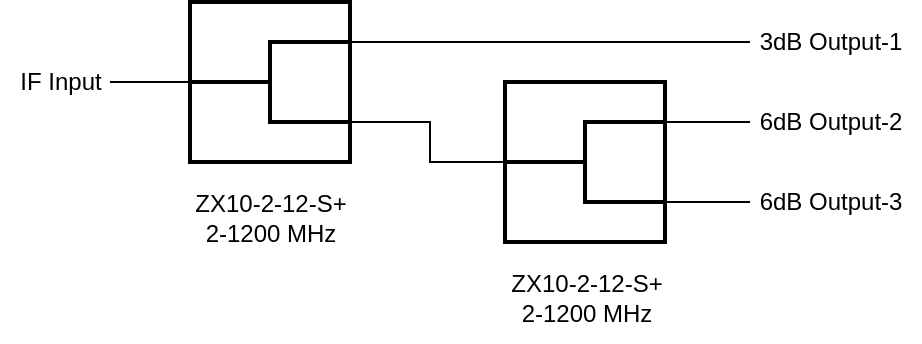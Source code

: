 <mxfile version="23.0.2" type="device">
  <diagram name="Page-1" id="U3JhB84-tYW4quwg31CV">
    <mxGraphModel dx="579" dy="399" grid="1" gridSize="5" guides="1" tooltips="1" connect="1" arrows="1" fold="1" page="1" pageScale="1" pageWidth="850" pageHeight="1100" math="0" shadow="0">
      <root>
        <mxCell id="0" />
        <mxCell id="1" parent="0" />
        <mxCell id="VKc_iR-D8BslxfYYdiBb-1" value="" style="rounded=0;whiteSpace=wrap;html=1;strokeWidth=2;" vertex="1" parent="1">
          <mxGeometry x="200" y="200" width="80" height="80" as="geometry" />
        </mxCell>
        <mxCell id="VKc_iR-D8BslxfYYdiBb-2" value="" style="endArrow=none;html=1;rounded=0;strokeWidth=2;" edge="1" parent="1">
          <mxGeometry width="50" height="50" relative="1" as="geometry">
            <mxPoint x="200" y="240" as="sourcePoint" />
            <mxPoint x="240" y="240" as="targetPoint" />
            <Array as="points">
              <mxPoint x="240" y="240" />
            </Array>
          </mxGeometry>
        </mxCell>
        <mxCell id="VKc_iR-D8BslxfYYdiBb-6" value="" style="endArrow=none;html=1;rounded=0;exitX=1;exitY=0.25;exitDx=0;exitDy=0;strokeWidth=2;" edge="1" parent="1" source="VKc_iR-D8BslxfYYdiBb-1">
          <mxGeometry width="50" height="50" relative="1" as="geometry">
            <mxPoint x="270" y="210" as="sourcePoint" />
            <mxPoint x="240" y="240" as="targetPoint" />
            <Array as="points">
              <mxPoint x="240" y="220" />
            </Array>
          </mxGeometry>
        </mxCell>
        <mxCell id="VKc_iR-D8BslxfYYdiBb-8" value="" style="endArrow=none;html=1;rounded=0;exitX=1;exitY=0.75;exitDx=0;exitDy=0;strokeWidth=2;" edge="1" parent="1" source="VKc_iR-D8BslxfYYdiBb-1">
          <mxGeometry width="50" height="50" relative="1" as="geometry">
            <mxPoint x="240" y="260" as="sourcePoint" />
            <mxPoint x="240" y="240" as="targetPoint" />
            <Array as="points">
              <mxPoint x="240" y="260" />
            </Array>
          </mxGeometry>
        </mxCell>
        <mxCell id="VKc_iR-D8BslxfYYdiBb-17" value="" style="rounded=0;whiteSpace=wrap;html=1;strokeWidth=2;" vertex="1" parent="1">
          <mxGeometry x="357.5" y="240" width="80" height="80" as="geometry" />
        </mxCell>
        <mxCell id="VKc_iR-D8BslxfYYdiBb-18" value="" style="endArrow=none;html=1;rounded=0;strokeWidth=2;" edge="1" parent="1">
          <mxGeometry width="50" height="50" relative="1" as="geometry">
            <mxPoint x="357.5" y="280" as="sourcePoint" />
            <mxPoint x="397.5" y="280" as="targetPoint" />
            <Array as="points">
              <mxPoint x="397.5" y="280" />
            </Array>
          </mxGeometry>
        </mxCell>
        <mxCell id="VKc_iR-D8BslxfYYdiBb-19" value="" style="endArrow=none;html=1;rounded=0;exitX=1;exitY=0.25;exitDx=0;exitDy=0;strokeWidth=2;" edge="1" source="VKc_iR-D8BslxfYYdiBb-17" parent="1">
          <mxGeometry width="50" height="50" relative="1" as="geometry">
            <mxPoint x="427.5" y="250" as="sourcePoint" />
            <mxPoint x="397.5" y="280" as="targetPoint" />
            <Array as="points">
              <mxPoint x="397.5" y="260" />
            </Array>
          </mxGeometry>
        </mxCell>
        <mxCell id="VKc_iR-D8BslxfYYdiBb-20" value="" style="endArrow=none;html=1;rounded=0;exitX=1;exitY=0.75;exitDx=0;exitDy=0;strokeWidth=2;" edge="1" source="VKc_iR-D8BslxfYYdiBb-17" parent="1">
          <mxGeometry width="50" height="50" relative="1" as="geometry">
            <mxPoint x="397.5" y="300" as="sourcePoint" />
            <mxPoint x="397.5" y="280" as="targetPoint" />
            <Array as="points">
              <mxPoint x="397.5" y="300" />
            </Array>
          </mxGeometry>
        </mxCell>
        <mxCell id="VKc_iR-D8BslxfYYdiBb-24" value="" style="endArrow=none;html=1;rounded=0;exitX=1;exitY=0.25;exitDx=0;exitDy=0;" edge="1" parent="1" source="VKc_iR-D8BslxfYYdiBb-1">
          <mxGeometry width="50" height="50" relative="1" as="geometry">
            <mxPoint x="350" y="280" as="sourcePoint" />
            <mxPoint x="480" y="220" as="targetPoint" />
          </mxGeometry>
        </mxCell>
        <mxCell id="VKc_iR-D8BslxfYYdiBb-25" value="" style="endArrow=none;html=1;rounded=0;exitX=1;exitY=0.75;exitDx=0;exitDy=0;entryX=0;entryY=0.5;entryDx=0;entryDy=0;" edge="1" parent="1" source="VKc_iR-D8BslxfYYdiBb-1" target="VKc_iR-D8BslxfYYdiBb-17">
          <mxGeometry width="50" height="50" relative="1" as="geometry">
            <mxPoint x="350" y="280" as="sourcePoint" />
            <mxPoint x="400" y="230" as="targetPoint" />
            <Array as="points">
              <mxPoint x="320" y="260" />
              <mxPoint x="320" y="280" />
            </Array>
          </mxGeometry>
        </mxCell>
        <mxCell id="VKc_iR-D8BslxfYYdiBb-26" value="" style="endArrow=none;html=1;rounded=0;exitX=1;exitY=0.25;exitDx=0;exitDy=0;entryX=0.056;entryY=0.5;entryDx=0;entryDy=0;entryPerimeter=0;" edge="1" parent="1" source="VKc_iR-D8BslxfYYdiBb-17" target="VKc_iR-D8BslxfYYdiBb-31">
          <mxGeometry width="50" height="50" relative="1" as="geometry">
            <mxPoint x="387.5" y="280" as="sourcePoint" />
            <mxPoint x="477.5" y="260" as="targetPoint" />
          </mxGeometry>
        </mxCell>
        <mxCell id="VKc_iR-D8BslxfYYdiBb-27" value="" style="endArrow=none;html=1;rounded=0;entryX=0.056;entryY=0.5;entryDx=0;entryDy=0;entryPerimeter=0;" edge="1" parent="1" target="VKc_iR-D8BslxfYYdiBb-32">
          <mxGeometry width="50" height="50" relative="1" as="geometry">
            <mxPoint x="437.5" y="300" as="sourcePoint" />
            <mxPoint x="477.5" y="300" as="targetPoint" />
          </mxGeometry>
        </mxCell>
        <mxCell id="VKc_iR-D8BslxfYYdiBb-28" value="" style="endArrow=none;html=1;rounded=0;entryX=0;entryY=0.5;entryDx=0;entryDy=0;" edge="1" parent="1" target="VKc_iR-D8BslxfYYdiBb-1">
          <mxGeometry width="50" height="50" relative="1" as="geometry">
            <mxPoint x="160" y="240" as="sourcePoint" />
            <mxPoint x="400" y="230" as="targetPoint" />
          </mxGeometry>
        </mxCell>
        <mxCell id="VKc_iR-D8BslxfYYdiBb-29" value="3dB Output-1" style="text;html=1;align=center;verticalAlign=middle;resizable=0;points=[];autosize=1;strokeColor=none;fillColor=none;" vertex="1" parent="1">
          <mxGeometry x="475" y="205" width="90" height="30" as="geometry" />
        </mxCell>
        <mxCell id="VKc_iR-D8BslxfYYdiBb-31" value="6dB Output-2" style="text;html=1;align=center;verticalAlign=middle;resizable=0;points=[];autosize=1;strokeColor=none;fillColor=none;" vertex="1" parent="1">
          <mxGeometry x="475" y="245" width="90" height="30" as="geometry" />
        </mxCell>
        <mxCell id="VKc_iR-D8BslxfYYdiBb-32" value="6dB Output-3" style="text;html=1;align=center;verticalAlign=middle;resizable=0;points=[];autosize=1;strokeColor=none;fillColor=none;" vertex="1" parent="1">
          <mxGeometry x="475" y="285" width="90" height="30" as="geometry" />
        </mxCell>
        <mxCell id="VKc_iR-D8BslxfYYdiBb-33" value="IF Input" style="text;html=1;align=center;verticalAlign=middle;resizable=0;points=[];autosize=1;strokeColor=none;fillColor=none;" vertex="1" parent="1">
          <mxGeometry x="105" y="225" width="60" height="30" as="geometry" />
        </mxCell>
        <mxCell id="VKc_iR-D8BslxfYYdiBb-35" value="ZX10-2-12-S+&lt;br&gt;2-1200 MHz" style="text;html=1;align=center;verticalAlign=middle;resizable=0;points=[];autosize=1;strokeColor=none;fillColor=none;" vertex="1" parent="1">
          <mxGeometry x="192.5" y="285" width="95" height="45" as="geometry" />
        </mxCell>
        <mxCell id="VKc_iR-D8BslxfYYdiBb-36" value="ZX10-2-12-S+&lt;br&gt;2-1200 MHz" style="text;html=1;align=center;verticalAlign=middle;resizable=0;points=[];autosize=1;strokeColor=none;fillColor=none;" vertex="1" parent="1">
          <mxGeometry x="350" y="325" width="95" height="45" as="geometry" />
        </mxCell>
      </root>
    </mxGraphModel>
  </diagram>
</mxfile>
